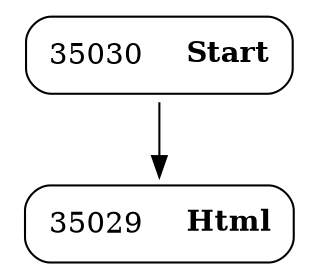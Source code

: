digraph ast {
node [shape=none];
35029 [label=<<TABLE border='1' cellspacing='0' cellpadding='10' style='rounded' ><TR><TD border='0'>35029</TD><TD border='0'><B>Html</B></TD></TR></TABLE>>];
35030 [label=<<TABLE border='1' cellspacing='0' cellpadding='10' style='rounded' ><TR><TD border='0'>35030</TD><TD border='0'><B>Start</B></TD></TR></TABLE>>];
35030 -> 35029 [weight=2];
}
